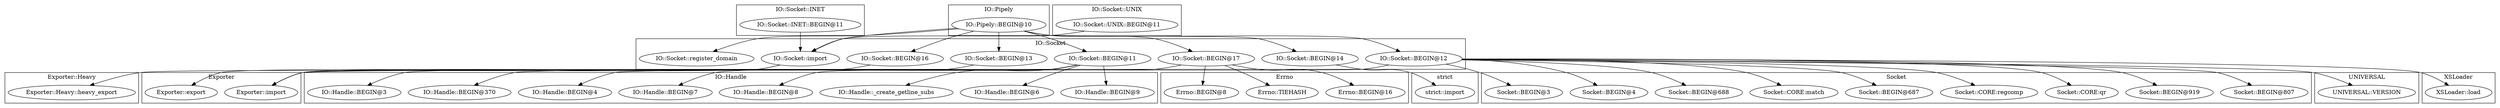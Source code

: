 digraph {
graph [overlap=false]
subgraph cluster_Exporter_Heavy {
	label="Exporter::Heavy";
	"Exporter::Heavy::heavy_export";
}
subgraph cluster_IO_Handle {
	label="IO::Handle";
	"IO::Handle::BEGIN@7";
	"IO::Handle::BEGIN@4";
	"IO::Handle::BEGIN@370";
	"IO::Handle::BEGIN@3";
	"IO::Handle::BEGIN@9";
	"IO::Handle::BEGIN@6";
	"IO::Handle::_create_getline_subs";
	"IO::Handle::BEGIN@8";
}
subgraph cluster_Errno {
	label="Errno";
	"Errno::TIEHASH";
	"Errno::BEGIN@8";
	"Errno::BEGIN@16";
}
subgraph cluster_IO_Socket_INET {
	label="IO::Socket::INET";
	"IO::Socket::INET::BEGIN@11";
}
subgraph cluster_strict {
	label="strict";
	"strict::import";
}
subgraph cluster_Socket {
	label="Socket";
	"Socket::BEGIN@4";
	"Socket::BEGIN@3";
	"Socket::BEGIN@807";
	"Socket::BEGIN@919";
	"Socket::CORE:qr";
	"Socket::CORE:regcomp";
	"Socket::BEGIN@687";
	"Socket::CORE:match";
	"Socket::BEGIN@688";
}
subgraph cluster_IO_Pipely {
	label="IO::Pipely";
	"IO::Pipely::BEGIN@10";
}
subgraph cluster_Exporter {
	label="Exporter";
	"Exporter::import";
	"Exporter::export";
}
subgraph cluster_UNIVERSAL {
	label="UNIVERSAL";
	"UNIVERSAL::VERSION";
}
subgraph cluster_IO_Socket {
	label="IO::Socket";
	"IO::Socket::import";
	"IO::Socket::BEGIN@11";
	"IO::Socket::BEGIN@16";
	"IO::Socket::BEGIN@17";
	"IO::Socket::BEGIN@13";
	"IO::Socket::register_domain";
	"IO::Socket::BEGIN@14";
	"IO::Socket::BEGIN@12";
}
subgraph cluster_IO_Socket_UNIX {
	label="IO::Socket::UNIX";
	"IO::Socket::UNIX::BEGIN@11";
}
subgraph cluster_XSLoader {
	label="XSLoader";
	"XSLoader::load";
}
"IO::Socket::BEGIN@11" -> "IO::Handle::BEGIN@6";
"IO::Socket::BEGIN@12" -> "Socket::BEGIN@688";
"IO::Socket::INET::BEGIN@11" -> "IO::Socket::import";
"IO::Socket::UNIX::BEGIN@11" -> "IO::Socket::import";
"IO::Pipely::BEGIN@10" -> "IO::Socket::import";
"IO::Pipely::BEGIN@10" -> "IO::Socket::BEGIN@16";
"IO::Socket::BEGIN@14" -> "strict::import";
"IO::Pipely::BEGIN@10" -> "IO::Socket::register_domain";
"IO::Pipely::BEGIN@10" -> "IO::Socket::BEGIN@14";
"IO::Socket::BEGIN@12" -> "Socket::CORE:match";
"IO::Socket::BEGIN@12" -> "Socket::CORE:regcomp";
"IO::Socket::BEGIN@12" -> "Socket::BEGIN@807";
"IO::Pipely::BEGIN@10" -> "IO::Socket::BEGIN@11";
"IO::Socket::BEGIN@12" -> "Socket::BEGIN@919";
"IO::Pipely::BEGIN@10" -> "IO::Socket::BEGIN@17";
"IO::Socket::BEGIN@11" -> "IO::Handle::BEGIN@3";
"IO::Socket::BEGIN@11" -> "IO::Handle::BEGIN@9";
"IO::Socket::import" -> "Exporter::export";
"IO::Socket::BEGIN@12" -> "Socket::BEGIN@687";
"IO::Socket::BEGIN@11" -> "IO::Handle::BEGIN@8";
"IO::Socket::BEGIN@11" -> "IO::Handle::_create_getline_subs";
"IO::Socket::BEGIN@17" -> "Errno::BEGIN@8";
"IO::Socket::BEGIN@12" -> "XSLoader::load";
"IO::Socket::BEGIN@11" -> "IO::Handle::BEGIN@370";
"IO::Socket::BEGIN@12" -> "Socket::BEGIN@4";
"IO::Pipely::BEGIN@10" -> "IO::Socket::BEGIN@13";
"IO::Socket::BEGIN@12" -> "Socket::BEGIN@3";
"IO::Socket::BEGIN@12" -> "Exporter::import";
"IO::Socket::BEGIN@11" -> "Exporter::import";
"IO::Socket::BEGIN@17" -> "Exporter::import";
"IO::Socket::BEGIN@13" -> "Exporter::import";
"IO::Socket::BEGIN@16" -> "Exporter::import";
"IO::Pipely::BEGIN@10" -> "IO::Socket::BEGIN@12";
"IO::Socket::BEGIN@12" -> "UNIVERSAL::VERSION";
"IO::Socket::BEGIN@12" -> "Socket::CORE:qr";
"IO::Socket::BEGIN@11" -> "IO::Handle::BEGIN@7";
"IO::Socket::BEGIN@11" -> "IO::Handle::BEGIN@4";
"IO::Socket::BEGIN@17" -> "Errno::TIEHASH";
"IO::Socket::BEGIN@17" -> "Errno::BEGIN@16";
"IO::Socket::import" -> "Exporter::Heavy::heavy_export";
}
